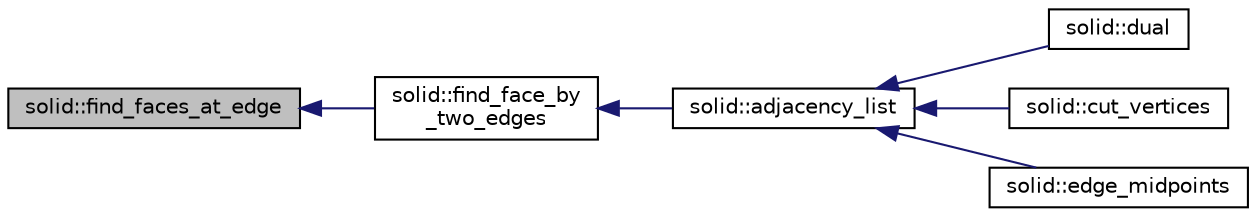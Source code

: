 digraph "solid::find_faces_at_edge"
{
  edge [fontname="Helvetica",fontsize="10",labelfontname="Helvetica",labelfontsize="10"];
  node [fontname="Helvetica",fontsize="10",shape=record];
  rankdir="LR";
  Node2524 [label="solid::find_faces_at_edge",height=0.2,width=0.4,color="black", fillcolor="grey75", style="filled", fontcolor="black"];
  Node2524 -> Node2525 [dir="back",color="midnightblue",fontsize="10",style="solid",fontname="Helvetica"];
  Node2525 [label="solid::find_face_by\l_two_edges",height=0.2,width=0.4,color="black", fillcolor="white", style="filled",URL="$d8/def/classsolid.html#a83a357e708d7da429afe714dc40a5930"];
  Node2525 -> Node2526 [dir="back",color="midnightblue",fontsize="10",style="solid",fontname="Helvetica"];
  Node2526 [label="solid::adjacency_list",height=0.2,width=0.4,color="black", fillcolor="white", style="filled",URL="$d8/def/classsolid.html#af0ad596c4fd4b091118dd0d6e3e3bf67"];
  Node2526 -> Node2527 [dir="back",color="midnightblue",fontsize="10",style="solid",fontname="Helvetica"];
  Node2527 [label="solid::dual",height=0.2,width=0.4,color="black", fillcolor="white", style="filled",URL="$d8/def/classsolid.html#a0147bd21fc7bfed44a10f3b5eca66757"];
  Node2526 -> Node2528 [dir="back",color="midnightblue",fontsize="10",style="solid",fontname="Helvetica"];
  Node2528 [label="solid::cut_vertices",height=0.2,width=0.4,color="black", fillcolor="white", style="filled",URL="$d8/def/classsolid.html#a286d7bb090878dfbdc2fcd0dcf4739ce"];
  Node2526 -> Node2529 [dir="back",color="midnightblue",fontsize="10",style="solid",fontname="Helvetica"];
  Node2529 [label="solid::edge_midpoints",height=0.2,width=0.4,color="black", fillcolor="white", style="filled",URL="$d8/def/classsolid.html#a00f043a4986f0eec6ed05c14d64919dc"];
}

